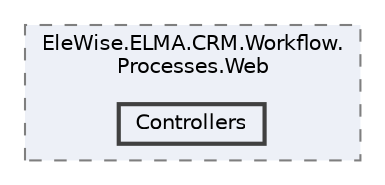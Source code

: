 digraph "Web/Modules/EleWise.ELMA.CRM.Workflow.Processes.Web/Controllers"
{
 // LATEX_PDF_SIZE
  bgcolor="transparent";
  edge [fontname=Helvetica,fontsize=10,labelfontname=Helvetica,labelfontsize=10];
  node [fontname=Helvetica,fontsize=10,shape=box,height=0.2,width=0.4];
  compound=true
  subgraph clusterdir_45515eb8549ed9f871e537c210e6f764 {
    graph [ bgcolor="#edf0f7", pencolor="grey50", label="EleWise.ELMA.CRM.Workflow.\lProcesses.Web", fontname=Helvetica,fontsize=10 style="filled,dashed", URL="dir_45515eb8549ed9f871e537c210e6f764.html",tooltip=""]
  dir_6032c9bc49d615c979f3d5c81c9c1cca [label="Controllers", fillcolor="#edf0f7", color="grey25", style="filled,bold", URL="dir_6032c9bc49d615c979f3d5c81c9c1cca.html",tooltip=""];
  }
}

